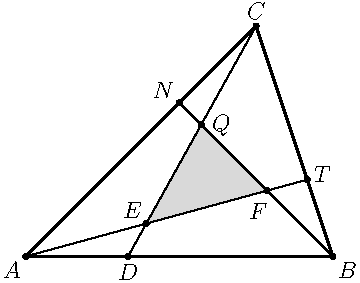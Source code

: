 import geometry;

size(0, 5cm);

real k = 0.5;

point
    pA = (0,0), pB = (4,0), pC = (3,3),
    pD = (pA + k * pB) / (1 + k),
    pT = (pB + k * pC) / (1 + k),
    pN = (pC + k * pA) / (1 + k),
    pF = extension(pA, pT, pB, pN),
    pQ = extension(pB, pN, pC, pD),
    pE = extension(pC, pD, pA, pT);

pen gray = gray(0.85);

fill(pF--pQ--pE--cycle, gray);

draw(pA--pB--pC--cycle, linewidth(1));
draw(pA--pT ^^ pB--pN ^^ pC--pD);

dot(Label("$A$", pA, SW));
dot(Label("$B$", pB, SE));
dot(Label("$C$", pC, N));
dot(Label("$D$", pD, S));
dot(Label("$T$", pT, ENE));
dot(Label("$N$", pN, NW));
dot(Label("$F$", pF, SW+S));
dot(Label("$Q$", pQ, 1.5E));
dot(Label("$E$", pE, NW));

